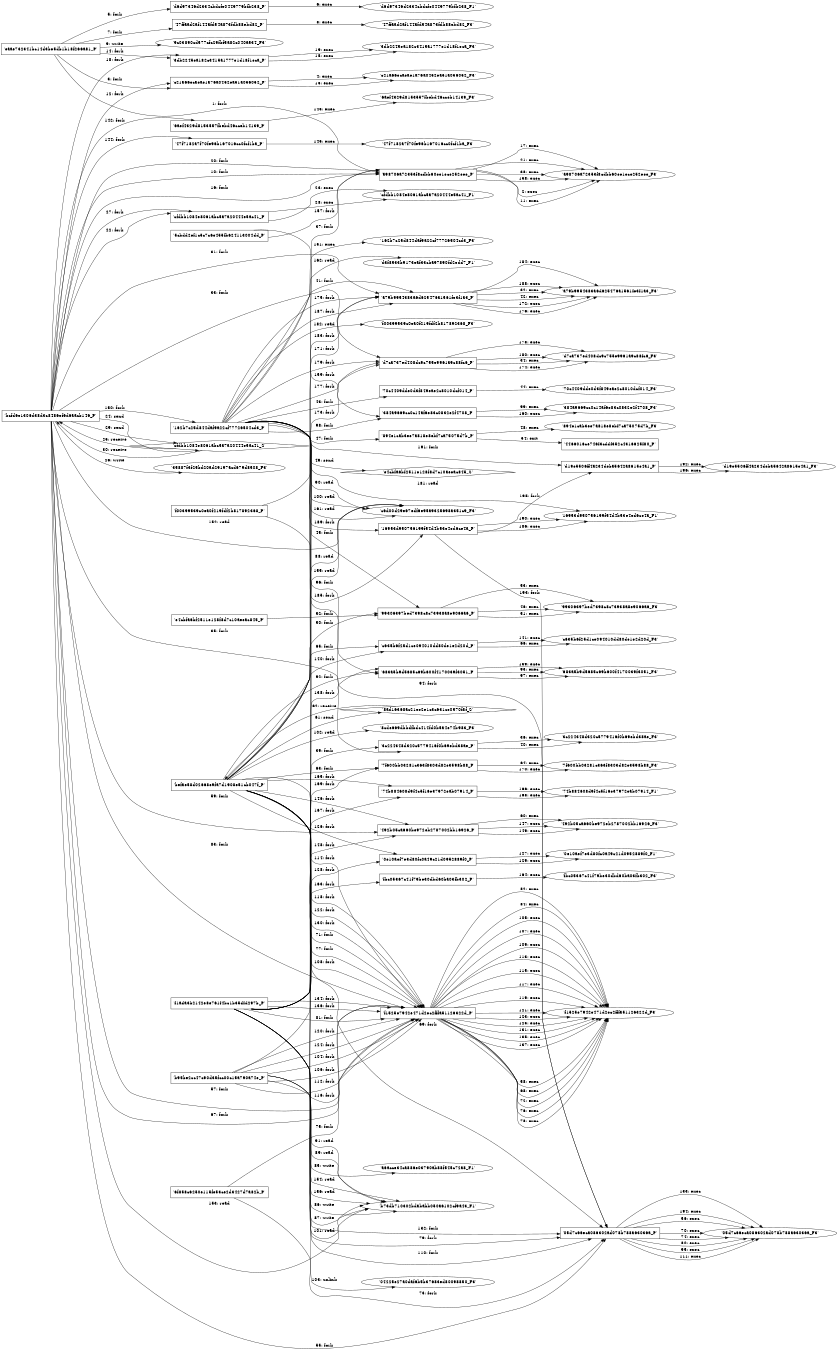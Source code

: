 digraph "D:\Learning\Paper\apt\基于CTI的攻击预警\Dataset\攻击图\ASGfromALLCTI\Microsoft Patch Tuesday – February 2020.dot" {
rankdir="LR"
size="9"
fixedsize="false"
splines="true"
nodesep=0.3
ranksep=0
fontsize=10
overlap="scalexy"
engine= "neato"
	"'eaae732341bc14d3be5db1b18f266a81_P'" [node_type=Process shape=box]
	"'a98706a72353f8cdbb60ee1ece252eee_P'" [node_type=Process shape=box]
	"'eaae732341bc14d3be5db1b18f266a81_P'" -> "'a98706a72353f8cdbb60ee1ece252eee_P'" [label="1: fork"]
	"'a98706a72353f8cdbb60ee1ece252eee_P'" [node_type=Process shape=box]
	"'a98706a72353f8cdbb60ee1ece252eee_F3'" [node_type=File shape=ellipse]
	"'a98706a72353f8cdbb60ee1ece252eee_P'" -> "'a98706a72353f8cdbb60ee1ece252eee_F3'" [label="2: exec"]
	"'eaae732341bc14d3be5db1b18f266a81_P'" [node_type=Process shape=box]
	"'c21a66ecaeae1a76a0452ea51a056052_P'" [node_type=Process shape=box]
	"'eaae732341bc14d3be5db1b18f266a81_P'" -> "'c21a66ecaeae1a76a0452ea51a056052_P'" [label="3: fork"]
	"'c21a66ecaeae1a76a0452ea51a056052_P'" [node_type=Process shape=box]
	"'c21a66ecaeae1a76a0452ea51a056052_F3'" [node_type=File shape=ellipse]
	"'c21a66ecaeae1a76a0452ea51a056052_P'" -> "'c21a66ecaeae1a76a0452ea51a056052_F3'" [label="4: exec"]
	"'eaae732341bc14d3be5db1b18f266a81_P'" [node_type=Process shape=box]
	"'d6d97346d2334cbdcfe0449779bfb238_P'" [node_type=Process shape=box]
	"'eaae732341bc14d3be5db1b18f266a81_P'" -> "'d6d97346d2334cbdcfe0449779bfb238_P'" [label="5: fork"]
	"'d6d97346d2334cbdcfe0449779bfb238_P'" [node_type=Process shape=box]
	"'d6d97346d2334cbdcfe0449779bfb238_F1'" [node_type=File shape=ellipse]
	"'d6d97346d2334cbdcfe0449779bfb238_P'" -> "'d6d97346d2334cbdcfe0449779bfb238_F1'" [label="6: exec"]
	"'eaae732341bc14d3be5db1b18f266a81_P'" [node_type=Process shape=box]
	"'47ffaad2af144afd54a873fdb88ebd82_P'" [node_type=Process shape=box]
	"'eaae732341bc14d3be5db1b18f266a81_P'" -> "'47ffaad2af144afd54a873fdb88ebd82_P'" [label="7: fork"]
	"'47ffaad2af144afd54a873fdb88ebd82_P'" [node_type=Process shape=box]
	"'47ffaad2af144afd54a873fdb88ebd82_F3'" [node_type=File shape=ellipse]
	"'47ffaad2af144afd54a873fdb88ebd82_P'" -> "'47ffaad2af144afd54a873fdb88ebd82_F3'" [label="8: exec"]
	"'9c03890cd577cfc29fbf5a82c040a534_F3'" [node_type=file shape=ellipse]
	"'eaae732341bc14d3be5db1b18f266a81_P'" [node_type=Process shape=box]
	"'eaae732341bc14d3be5db1b18f266a81_P'" -> "'9c03890cd577cfc29fbf5a82c040a534_F3'" [label="9: write"]
	"'bcfd6e1306d38d3c8486ef6d6aacb146_P'" [node_type=Process shape=box]
	"'a98706a72353f8cdbb60ee1ece252eee_P'" [node_type=Process shape=box]
	"'bcfd6e1306d38d3c8486ef6d6aacb146_P'" -> "'a98706a72353f8cdbb60ee1ece252eee_P'" [label="10: fork"]
	"'a98706a72353f8cdbb60ee1ece252eee_P'" [node_type=Process shape=box]
	"'a98706a72353f8cdbb60ee1ece252eee_F3'" [node_type=File shape=ellipse]
	"'a98706a72353f8cdbb60ee1ece252eee_P'" -> "'a98706a72353f8cdbb60ee1ece252eee_F3'" [label="11: exec"]
	"'bcfd6e1306d38d3c8486ef6d6aacb146_P'" [node_type=Process shape=box]
	"'c21a66ecaeae1a76a0452ea51a056052_P'" [node_type=Process shape=box]
	"'bcfd6e1306d38d3c8486ef6d6aacb146_P'" -> "'c21a66ecaeae1a76a0452ea51a056052_P'" [label="12: fork"]
	"'c21a66ecaeae1a76a0452ea51a056052_P'" [node_type=Process shape=box]
	"'c21a66ecaeae1a76a0452ea51a056052_F3'" [node_type=File shape=ellipse]
	"'c21a66ecaeae1a76a0452ea51a056052_P'" -> "'c21a66ecaeae1a76a0452ea51a056052_F3'" [label="13: exec"]
	"'eaae732341bc14d3be5db1b18f266a81_P'" [node_type=Process shape=box]
	"'3db2245ea182c3415a1777e1d18f1eca_P'" [node_type=Process shape=box]
	"'eaae732341bc14d3be5db1b18f266a81_P'" -> "'3db2245ea182c3415a1777e1d18f1eca_P'" [label="14: fork"]
	"'3db2245ea182c3415a1777e1d18f1eca_P'" [node_type=Process shape=box]
	"'3db2245ea182c3415a1777e1d18f1eca_F3'" [node_type=File shape=ellipse]
	"'3db2245ea182c3415a1777e1d18f1eca_P'" -> "'3db2245ea182c3415a1777e1d18f1eca_F3'" [label="15: exec"]
	"'bcfd6e1306d38d3c8486ef6d6aacb146_P'" [node_type=Process shape=box]
	"'a98706a72353f8cdbb60ee1ece252eee_P'" [node_type=Process shape=box]
	"'bcfd6e1306d38d3c8486ef6d6aacb146_P'" -> "'a98706a72353f8cdbb60ee1ece252eee_P'" [label="16: fork"]
	"'a98706a72353f8cdbb60ee1ece252eee_P'" [node_type=Process shape=box]
	"'a98706a72353f8cdbb60ee1ece252eee_F3'" [node_type=File shape=ellipse]
	"'a98706a72353f8cdbb60ee1ece252eee_P'" -> "'a98706a72353f8cdbb60ee1ece252eee_F3'" [label="17: exec"]
	"'bcfd6e1306d38d3c8486ef6d6aacb146_P'" [node_type=Process shape=box]
	"'3db2245ea182c3415a1777e1d18f1eca_P'" [node_type=Process shape=box]
	"'bcfd6e1306d38d3c8486ef6d6aacb146_P'" -> "'3db2245ea182c3415a1777e1d18f1eca_P'" [label="18: fork"]
	"'3db2245ea182c3415a1777e1d18f1eca_P'" [node_type=Process shape=box]
	"'3db2245ea182c3415a1777e1d18f1eca_F3'" [node_type=File shape=ellipse]
	"'3db2245ea182c3415a1777e1d18f1eca_P'" -> "'3db2245ea182c3415a1777e1d18f1eca_F3'" [label="19: exec"]
	"'bcfd6e1306d38d3c8486ef6d6aacb146_P'" [node_type=Process shape=box]
	"'a98706a72353f8cdbb60ee1ece252eee_P'" [node_type=Process shape=box]
	"'bcfd6e1306d38d3c8486ef6d6aacb146_P'" -> "'a98706a72353f8cdbb60ee1ece252eee_P'" [label="20: fork"]
	"'a98706a72353f8cdbb60ee1ece252eee_P'" [node_type=Process shape=box]
	"'a98706a72353f8cdbb60ee1ece252eee_F3'" [node_type=File shape=ellipse]
	"'a98706a72353f8cdbb60ee1ece252eee_P'" -> "'a98706a72353f8cdbb60ee1ece252eee_F3'" [label="21: exec"]
	"'bcfd6e1306d38d3c8486ef6d6aacb146_P'" [node_type=Process shape=box]
	"'cfdbb1084e8061abc5a7a20444e5ac41_P'" [node_type=Process shape=box]
	"'bcfd6e1306d38d3c8486ef6d6aacb146_P'" -> "'cfdbb1084e8061abc5a7a20444e5ac41_P'" [label="22: fork"]
	"'cfdbb1084e8061abc5a7a20444e5ac41_P'" [node_type=Process shape=box]
	"'cfdbb1084e8061abc5a7a20444e5ac41_F1'" [node_type=File shape=ellipse]
	"'cfdbb1084e8061abc5a7a20444e5ac41_P'" -> "'cfdbb1084e8061abc5a7a20444e5ac41_F1'" [label="23: exec"]
	"'cfdbb1084e8061abc5a7a20444e5ac41_S'" [node_type=Socket shape=diamond]
	"'bcfd6e1306d38d3c8486ef6d6aacb146_P'" [node_type=Process shape=box]
	"'bcfd6e1306d38d3c8486ef6d6aacb146_P'" -> "'cfdbb1084e8061abc5a7a20444e5ac41_S'" [label="24: send"]
	"'cfdbb1084e8061abc5a7a20444e5ac41_S'" -> "'bcfd6e1306d38d3c8486ef6d6aacb146_P'" [label="25: receive"]
	"'35887f3f25bd20ad29197acd679d8508_F3'" [node_type=file shape=ellipse]
	"'bcfd6e1306d38d3c8486ef6d6aacb146_P'" [node_type=Process shape=box]
	"'bcfd6e1306d38d3c8486ef6d6aacb146_P'" -> "'35887f3f25bd20ad29197acd679d8508_F3'" [label="26: write"]
	"'bcfd6e1306d38d3c8486ef6d6aacb146_P'" [node_type=Process shape=box]
	"'cfdbb1084e8061abc5a7a20444e5ac41_P'" [node_type=Process shape=box]
	"'bcfd6e1306d38d3c8486ef6d6aacb146_P'" -> "'cfdbb1084e8061abc5a7a20444e5ac41_P'" [label="27: fork"]
	"'cfdbb1084e8061abc5a7a20444e5ac41_P'" [node_type=Process shape=box]
	"'cfdbb1084e8061abc5a7a20444e5ac41_F1'" [node_type=File shape=ellipse]
	"'cfdbb1084e8061abc5a7a20444e5ac41_P'" -> "'cfdbb1084e8061abc5a7a20444e5ac41_F1'" [label="28: exec"]
	"'cfdbb1084e8061abc5a7a20444e5ac41_S'" [node_type=Socket shape=diamond]
	"'bcfd6e1306d38d3c8486ef6d6aacb146_P'" [node_type=Process shape=box]
	"'bcfd6e1306d38d3c8486ef6d6aacb146_P'" -> "'cfdbb1084e8061abc5a7a20444e5ac41_S'" [label="29: send"]
	"'cfdbb1084e8061abc5a7a20444e5ac41_S'" -> "'bcfd6e1306d38d3c8486ef6d6aacb146_P'" [label="30: receive"]
	"'bcfd6e1306d38d3c8486ef6d6aacb146_P'" [node_type=Process shape=box]
	"'a79b9954383a6d625476a1561fe3f1a3_P'" [node_type=Process shape=box]
	"'bcfd6e1306d38d3c8486ef6d6aacb146_P'" -> "'a79b9954383a6d625476a1561fe3f1a3_P'" [label="31: fork"]
	"'a79b9954383a6d625476a1561fe3f1a3_P'" [node_type=Process shape=box]
	"'a79b9954383a6d625476a1561fe3f1a3_F3'" [node_type=File shape=ellipse]
	"'a79b9954383a6d625476a1561fe3f1a3_P'" -> "'a79b9954383a6d625476a1561fe3f1a3_F3'" [label="32: exec"]
	"'bcfd6e1306d38d3c8486ef6d6aacb146_P'" [node_type=Process shape=box]
	"'d7ca737ed408dc9c755e9961a9c88fc6_P'" [node_type=Process shape=box]
	"'bcfd6e1306d38d3c8486ef6d6aacb146_P'" -> "'d7ca737ed408dc9c755e9961a9c88fc6_P'" [label="33: fork"]
	"'d7ca737ed408dc9c755e9961a9c88fc6_P'" [node_type=Process shape=box]
	"'d7ca737ed408dc9c755e9961a9c88fc6_F3'" [node_type=File shape=ellipse]
	"'d7ca737ed408dc9c755e9961a9c88fc6_P'" -> "'d7ca737ed408dc9c755e9961a9c88fc6_F3'" [label="34: exec"]
	"'bcfd6e1306d38d3c8486ef6d6aacb146_P'" [node_type=Process shape=box]
	"'3c224348d320c5779416f0b69ebd38ae_P'" [node_type=Process shape=box]
	"'bcfd6e1306d38d3c8486ef6d6aacb146_P'" -> "'3c224348d320c5779416f0b69ebd38ae_P'" [label="35: fork"]
	"'3c224348d320c5779416f0b69ebd38ae_P'" [node_type=Process shape=box]
	"'3c224348d320c5779416f0b69ebd38ae_F3'" [node_type=File shape=ellipse]
	"'3c224348d320c5779416f0b69ebd38ae_P'" -> "'3c224348d320c5779416f0b69ebd38ae_F3'" [label="36: exec"]
	"'f1ada3b2142e8e761f4bc1b35dfd297b_P'" [node_type=Process shape=box]
	"'a98706a72353f8cdbb60ee1ece252eee_P'" [node_type=Process shape=box]
	"'f1ada3b2142e8e761f4bc1b35dfd297b_P'" -> "'a98706a72353f8cdbb60ee1ece252eee_P'" [label="37: fork"]
	"'a98706a72353f8cdbb60ee1ece252eee_P'" [node_type=Process shape=box]
	"'a98706a72353f8cdbb60ee1ece252eee_F3'" [node_type=File shape=ellipse]
	"'a98706a72353f8cdbb60ee1ece252eee_P'" -> "'a98706a72353f8cdbb60ee1ece252eee_F3'" [label="38: exec"]
	"'f1ada3b2142e8e761f4bc1b35dfd297b_P'" [node_type=Process shape=box]
	"'3c224348d320c5779416f0b69ebd38ae_P'" [node_type=Process shape=box]
	"'f1ada3b2142e8e761f4bc1b35dfd297b_P'" -> "'3c224348d320c5779416f0b69ebd38ae_P'" [label="39: fork"]
	"'3c224348d320c5779416f0b69ebd38ae_P'" [node_type=Process shape=box]
	"'3c224348d320c5779416f0b69ebd38ae_F3'" [node_type=File shape=ellipse]
	"'3c224348d320c5779416f0b69ebd38ae_P'" -> "'3c224348d320c5779416f0b69ebd38ae_F3'" [label="40: exec"]
	"'162b7c25d844daf9a22cf77726504cd3_P'" [node_type=Process shape=box]
	"'a79b9954383a6d625476a1561fe3f1a3_P'" [node_type=Process shape=box]
	"'162b7c25d844daf9a22cf77726504cd3_P'" -> "'a79b9954383a6d625476a1561fe3f1a3_P'" [label="41: fork"]
	"'a79b9954383a6d625476a1561fe3f1a3_P'" [node_type=Process shape=box]
	"'a79b9954383a6d625476a1561fe3f1a3_F3'" [node_type=File shape=ellipse]
	"'a79b9954383a6d625476a1561fe3f1a3_P'" -> "'a79b9954383a6d625476a1561fe3f1a3_F3'" [label="42: exec"]
	"'162b7c25d844daf9a22cf77726504cd3_P'" [node_type=Process shape=box]
	"'70c4409dde0d3f849eae2c8010dcf014_P'" [node_type=Process shape=box]
	"'162b7c25d844daf9a22cf77726504cd3_P'" -> "'70c4409dde0d3f849eae2c8010dcf014_P'" [label="43: fork"]
	"'70c4409dde0d3f849eae2c8010dcf014_P'" [node_type=Process shape=box]
	"'70c4409dde0d3f849eae2c8010dcf014_F3'" [node_type=File shape=ellipse]
	"'70c4409dde0d3f849eae2c8010dcf014_P'" -> "'70c4409dde0d3f849eae2c8010dcf014_F3'" [label="44: exec"]
	"'162b7c25d844daf9a22cf77726504cd3_P'" [node_type=Process shape=box]
	"'99306397bed7398c8c73938a8e9066a6_P'" [node_type=Process shape=box]
	"'162b7c25d844daf9a22cf77726504cd3_P'" -> "'99306397bed7398c8c73938a8e9066a6_P'" [label="45: fork"]
	"'99306397bed7398c8c73938a8e9066a6_P'" [node_type=Process shape=box]
	"'99306397bed7398c8c73938a8e9066a6_F3'" [node_type=File shape=ellipse]
	"'99306397bed7398c8c73938a8e9066a6_P'" -> "'99306397bed7398c8c73938a8e9066a6_F3'" [label="46: exec"]
	"'162b7c25d844daf9a22cf77726504cd3_P'" [node_type=Process shape=box]
	"'894e1cab3ee7a818e8ebf7ca75075d7b_P'" [node_type=Process shape=box]
	"'162b7c25d844daf9a22cf77726504cd3_P'" -> "'894e1cab3ee7a818e8ebf7ca75075d7b_P'" [label="47: fork"]
	"'894e1cab3ee7a818e8ebf7ca75075d7b_P'" [node_type=Process shape=box]
	"'894e1cab3ee7a818e8ebf7ca75075d7b_F3'" [node_type=File shape=ellipse]
	"'894e1cab3ee7a818e8ebf7ca75075d7b_P'" -> "'894e1cab3ee7a818e8ebf7ca75075d7b_F3'" [label="48: exec"]
	"'e4cbfa6bf2511e128f8d7c10aeeac845_S'" [node_type=Socket shape=diamond]
	"'162b7c25d844daf9a22cf77726504cd3_P'" [node_type=Process shape=box]
	"'162b7c25d844daf9a22cf77726504cd3_P'" -> "'e4cbfa6bf2511e128f8d7c10aeeac845_S'" [label="49: send"]
	"'befae58d02668e9fa7d1908e51cb047f_P'" [node_type=Process shape=box]
	"'99306397bed7398c8c73938a8e9066a6_P'" [node_type=Process shape=box]
	"'befae58d02668e9fa7d1908e51cb047f_P'" -> "'99306397bed7398c8c73938a8e9066a6_P'" [label="50: fork"]
	"'99306397bed7398c8c73938a8e9066a6_P'" [node_type=Process shape=box]
	"'99306397bed7398c8c73938a8e9066a6_F3'" [node_type=File shape=ellipse]
	"'99306397bed7398c8c73938a8e9066a6_P'" -> "'99306397bed7398c8c73938a8e9066a6_F3'" [label="51: exec"]
	"'e4cbfa6bf2511e128f8d7c10aeeac845_P'" [node_type=Process shape=box]
	"'99306397bed7398c8c73938a8e9066a6_P'" [node_type=Process shape=box]
	"'e4cbfa6bf2511e128f8d7c10aeeac845_P'" -> "'99306397bed7398c8c73938a8e9066a6_P'" [label="52: fork"]
	"'99306397bed7398c8c73938a8e9066a6_P'" [node_type=Process shape=box]
	"'99306397bed7398c8c73938a8e9066a6_F3'" [node_type=File shape=ellipse]
	"'99306397bed7398c8c73938a8e9066a6_P'" -> "'99306397bed7398c8c73938a8e9066a6_F3'" [label="53: exec"]
	"'894e1cab3ee7a818e8ebf7ca75075d7b_P'" [node_type=Process shape=box]
	"'4466016ce746f3cddf352c4316625f80_P'" [node_type=Process shape=box]
	"'894e1cab3ee7a818e8ebf7ca75075d7b_P'" -> "'4466016ce746f3cddf352c4316625f80_P'" [label="54: exit"]
	"'bcfd6e1306d38d3c8486ef6d6aacb146_P'" [node_type=Process shape=box]
	"'05d7c66eca086302ad078b788a63036a_P'" [node_type=Process shape=box]
	"'bcfd6e1306d38d3c8486ef6d6aacb146_P'" -> "'05d7c66eca086302ad078b788a63036a_P'" [label="55: fork"]
	"'05d7c66eca086302ad078b788a63036a_P'" [node_type=Process shape=box]
	"'05d7c66eca086302ad078b788a63036a_F3'" [node_type=File shape=ellipse]
	"'05d7c66eca086302ad078b788a63036a_P'" -> "'05d7c66eca086302ad078b788a63036a_F3'" [label="56: exec"]
	"'bcfd6e1306d38d3c8486ef6d6aacb146_P'" [node_type=Process shape=box]
	"'f1525e7942e471d2ec2fffa51126322d_P'" [node_type=Process shape=box]
	"'bcfd6e1306d38d3c8486ef6d6aacb146_P'" -> "'f1525e7942e471d2ec2fffa51126322d_P'" [label="57: fork"]
	"'f1525e7942e471d2ec2fffa51126322d_P'" [node_type=Process shape=box]
	"'f1525e7942e471d2ec2fffa51126322d_F3'" [node_type=File shape=ellipse]
	"'f1525e7942e471d2ec2fffa51126322d_P'" -> "'f1525e7942e471d2ec2fffa51126322d_F3'" [label="58: exec"]
	"'bcfd6e1306d38d3c8486ef6d6aacb146_P'" [node_type=Process shape=box]
	"'492b05ca660be972eb2787002bb16926_P'" [node_type=Process shape=box]
	"'bcfd6e1306d38d3c8486ef6d6aacb146_P'" -> "'492b05ca660be972eb2787002bb16926_P'" [label="59: fork"]
	"'492b05ca660be972eb2787002bb16926_P'" [node_type=Process shape=box]
	"'492b05ca660be972eb2787002bb16926_F3'" [node_type=File shape=ellipse]
	"'492b05ca660be972eb2787002bb16926_P'" -> "'492b05ca660be972eb2787002bb16926_F3'" [label="60: exec"]
	"'8ad16368ac21ee2e1c3c631ce0570f8f_S'" [node_type=Socket shape=diamond]
	"'befae58d02668e9fa7d1908e51cb047f_P'" [node_type=Process shape=box]
	"'befae58d02668e9fa7d1908e51cb047f_P'" -> "'8ad16368ac21ee2e1c3c631ce0570f8f_S'" [label="61: send"]
	"'8ad16368ac21ee2e1c3c631ce0570f8f_S'" -> "'befae58d02668e9fa7d1908e51cb047f_P'" [label="62: receive"]
	"'befae58d02668e9fa7d1908e51cb047f_P'" [node_type=Process shape=box]
	"'7f600bb03281c363f8303d82e3598b88_P'" [node_type=Process shape=box]
	"'befae58d02668e9fa7d1908e51cb047f_P'" -> "'7f600bb03281c363f8303d82e3598b88_P'" [label="63: fork"]
	"'7f600bb03281c363f8303d82e3598b88_P'" [node_type=Process shape=box]
	"'7f600bb03281c363f8303d82e3598b88_F3'" [node_type=File shape=ellipse]
	"'7f600bb03281c363f8303d82e3598b88_P'" -> "'7f600bb03281c363f8303d82e3598b88_F3'" [label="64: exec"]
	"'befae58d02668e9fa7d1908e51cb047f_P'" [node_type=Process shape=box]
	"'c635b6f25d1ce094010dd80de1e2d20d_P'" [node_type=Process shape=box]
	"'befae58d02668e9fa7d1908e51cb047f_P'" -> "'c635b6f25d1ce094010dd80de1e2d20d_P'" [label="65: fork"]
	"'c635b6f25d1ce094010dd80de1e2d20d_P'" [node_type=Process shape=box]
	"'c635b6f25d1ce094010dd80de1e2d20d_F3'" [node_type=File shape=ellipse]
	"'c635b6f25d1ce094010dd80de1e2d20d_P'" -> "'c635b6f25d1ce094010dd80de1e2d20d_F3'" [label="66: exec"]
	"'bcfd6e1306d38d3c8486ef6d6aacb146_P'" [node_type=Process shape=box]
	"'f1525e7942e471d2ec2fffa51126322d_P'" [node_type=Process shape=box]
	"'bcfd6e1306d38d3c8486ef6d6aacb146_P'" -> "'f1525e7942e471d2ec2fffa51126322d_P'" [label="67: fork"]
	"'f1525e7942e471d2ec2fffa51126322d_P'" [node_type=Process shape=box]
	"'f1525e7942e471d2ec2fffa51126322d_F3'" [node_type=File shape=ellipse]
	"'f1525e7942e471d2ec2fffa51126322d_P'" -> "'f1525e7942e471d2ec2fffa51126322d_F3'" [label="68: exec"]
	"'befae58d02668e9fa7d1908e51cb047f_P'" [node_type=Process shape=box]
	"'05d7c66eca086302ad078b788a63036a_P'" [node_type=Process shape=box]
	"'befae58d02668e9fa7d1908e51cb047f_P'" -> "'05d7c66eca086302ad078b788a63036a_P'" [label="69: fork"]
	"'05d7c66eca086302ad078b788a63036a_P'" [node_type=Process shape=box]
	"'05d7c66eca086302ad078b788a63036a_F3'" [node_type=File shape=ellipse]
	"'05d7c66eca086302ad078b788a63036a_P'" -> "'05d7c66eca086302ad078b788a63036a_F3'" [label="70: exec"]
	"'befae58d02668e9fa7d1908e51cb047f_P'" [node_type=Process shape=box]
	"'f1525e7942e471d2ec2fffa51126322d_P'" [node_type=Process shape=box]
	"'befae58d02668e9fa7d1908e51cb047f_P'" -> "'f1525e7942e471d2ec2fffa51126322d_P'" [label="71: fork"]
	"'f1525e7942e471d2ec2fffa51126322d_P'" [node_type=Process shape=box]
	"'f1525e7942e471d2ec2fffa51126322d_F3'" [node_type=File shape=ellipse]
	"'f1525e7942e471d2ec2fffa51126322d_P'" -> "'f1525e7942e471d2ec2fffa51126322d_F3'" [label="72: exec"]
	"'6f858c6250e115fe53ce2d3427d7a82b_P'" [node_type=Process shape=box]
	"'05d7c66eca086302ad078b788a63036a_P'" [node_type=Process shape=box]
	"'6f858c6250e115fe53ce2d3427d7a82b_P'" -> "'05d7c66eca086302ad078b788a63036a_P'" [label="73: fork"]
	"'05d7c66eca086302ad078b788a63036a_P'" [node_type=Process shape=box]
	"'05d7c66eca086302ad078b788a63036a_F3'" [node_type=File shape=ellipse]
	"'05d7c66eca086302ad078b788a63036a_P'" -> "'05d7c66eca086302ad078b788a63036a_F3'" [label="74: exec"]
	"'6f858c6250e115fe53ce2d3427d7a82b_P'" [node_type=Process shape=box]
	"'f1525e7942e471d2ec2fffa51126322d_P'" [node_type=Process shape=box]
	"'6f858c6250e115fe53ce2d3427d7a82b_P'" -> "'f1525e7942e471d2ec2fffa51126322d_P'" [label="75: fork"]
	"'f1525e7942e471d2ec2fffa51126322d_P'" [node_type=Process shape=box]
	"'f1525e7942e471d2ec2fffa51126322d_F3'" [node_type=File shape=ellipse]
	"'f1525e7942e471d2ec2fffa51126322d_P'" -> "'f1525e7942e471d2ec2fffa51126322d_F3'" [label="76: exec"]
	"'befae58d02668e9fa7d1908e51cb047f_P'" [node_type=Process shape=box]
	"'f1525e7942e471d2ec2fffa51126322d_P'" [node_type=Process shape=box]
	"'befae58d02668e9fa7d1908e51cb047f_P'" -> "'f1525e7942e471d2ec2fffa51126322d_P'" [label="77: fork"]
	"'f1525e7942e471d2ec2fffa51126322d_P'" [node_type=Process shape=box]
	"'f1525e7942e471d2ec2fffa51126322d_F3'" [node_type=File shape=ellipse]
	"'f1525e7942e471d2ec2fffa51126322d_P'" -> "'f1525e7942e471d2ec2fffa51126322d_F3'" [label="78: exec"]
	"'f1ada3b2142e8e761f4bc1b35dfd297b_P'" [node_type=Process shape=box]
	"'05d7c66eca086302ad078b788a63036a_P'" [node_type=Process shape=box]
	"'f1ada3b2142e8e761f4bc1b35dfd297b_P'" -> "'05d7c66eca086302ad078b788a63036a_P'" [label="79: fork"]
	"'05d7c66eca086302ad078b788a63036a_P'" [node_type=Process shape=box]
	"'05d7c66eca086302ad078b788a63036a_F3'" [node_type=File shape=ellipse]
	"'05d7c66eca086302ad078b788a63036a_P'" -> "'05d7c66eca086302ad078b788a63036a_F3'" [label="80: exec"]
	"'f1ada3b2142e8e761f4bc1b35dfd297b_P'" [node_type=Process shape=box]
	"'f1525e7942e471d2ec2fffa51126322d_P'" [node_type=Process shape=box]
	"'f1ada3b2142e8e761f4bc1b35dfd297b_P'" -> "'f1525e7942e471d2ec2fffa51126322d_P'" [label="81: fork"]
	"'f1525e7942e471d2ec2fffa51126322d_P'" [node_type=Process shape=box]
	"'f1525e7942e471d2ec2fffa51126322d_F3'" [node_type=File shape=ellipse]
	"'f1525e7942e471d2ec2fffa51126322d_P'" -> "'f1525e7942e471d2ec2fffa51126322d_F3'" [label="82: exec"]
	"'bcfd6e1306d38d3c8486ef6d6aacb146_P'" [node_type=Process shape=box]
	"'f1525e7942e471d2ec2fffa51126322d_P'" [node_type=Process shape=box]
	"'bcfd6e1306d38d3c8486ef6d6aacb146_P'" -> "'f1525e7942e471d2ec2fffa51126322d_P'" [label="83: fork"]
	"'f1525e7942e471d2ec2fffa51126322d_P'" [node_type=Process shape=box]
	"'f1525e7942e471d2ec2fffa51126322d_F3'" [node_type=File shape=ellipse]
	"'f1525e7942e471d2ec2fffa51126322d_P'" -> "'f1525e7942e471d2ec2fffa51126322d_F3'" [label="84: exec"]
	"'a6acce34ca886e03790ab88f545c72a8_F1'" [node_type=file shape=ellipse]
	"'f1ada3b2142e8e761f4bc1b35dfd297b_P'" [node_type=Process shape=box]
	"'f1ada3b2142e8e761f4bc1b35dfd297b_P'" -> "'a6acce34ca886e03790ab88f545c72a8_F1'" [label="85: write"]
	"'b73db710302bdababb050a6102cf9a43_F1'" [node_type=file shape=ellipse]
	"'f1ada3b2142e8e761f4bc1b35dfd297b_P'" [node_type=Process shape=box]
	"'f1ada3b2142e8e761f4bc1b35dfd297b_P'" -> "'b73db710302bdababb050a6102cf9a43_F1'" [label="86: write"]
	"'b73db710302bdababb050a6102cf9a43_F1'" [node_type=file shape=ellipse]
	"'f1ada3b2142e8e761f4bc1b35dfd297b_P'" [node_type=Process shape=box]
	"'f1ada3b2142e8e761f4bc1b35dfd297b_P'" -> "'b73db710302bdababb050a6102cf9a43_F1'" [label="87: write"]
	"'c6d00d29e67edf6e95a9325698a351c9_F3'" [node_type=file shape=ellipse]
	"'befae58d02668e9fa7d1908e51cb047f_P'" [node_type=Process shape=box]
	"'befae58d02668e9fa7d1908e51cb047f_P'" -> "'c6d00d29e67edf6e95a9325698a351c9_F3'" [label="88: read"]
	"'b73db710302bdababb050a6102cf9a43_F1'" [node_type=file shape=ellipse]
	"'befae58d02668e9fa7d1908e51cb047f_P'" [node_type=Process shape=box]
	"'befae58d02668e9fa7d1908e51cb047f_P'" -> "'b73db710302bdababb050a6102cf9a43_F1'" [label="89: read"]
	"'c6d00d29e67edf6e95a9325698a351c9_F3'" [node_type=file shape=ellipse]
	"'162b7c25d844daf9a22cf77726504cd3_P'" [node_type=Process shape=box]
	"'162b7c25d844daf9a22cf77726504cd3_P'" -> "'c6d00d29e67edf6e95a9325698a351c9_F3'" [label="90: read"]
	"'b73db710302bdababb050a6102cf9a43_F1'" [node_type=file shape=ellipse]
	"'162b7c25d844daf9a22cf77726504cd3_P'" [node_type=Process shape=box]
	"'162b7c25d844daf9a22cf77726504cd3_P'" -> "'b73db710302bdababb050a6102cf9a43_F1'" [label="91: read"]
	"'befae58d02668e9fa7d1908e51cb047f_P'" [node_type=Process shape=box]
	"'683a5b9d5685c69b600f4170039f3051_P'" [node_type=Process shape=box]
	"'befae58d02668e9fa7d1908e51cb047f_P'" -> "'683a5b9d5685c69b600f4170039f3051_P'" [label="92: fork"]
	"'683a5b9d5685c69b600f4170039f3051_P'" [node_type=Process shape=box]
	"'683a5b9d5685c69b600f4170039f3051_F3'" [node_type=File shape=ellipse]
	"'683a5b9d5685c69b600f4170039f3051_P'" -> "'683a5b9d5685c69b600f4170039f3051_F3'" [label="93: exec"]
	"'162b7c25d844daf9a22cf77726504cd3_P'" [node_type=Process shape=box]
	"'05d7c66eca086302ad078b788a63036a_P'" [node_type=Process shape=box]
	"'162b7c25d844daf9a22cf77726504cd3_P'" -> "'05d7c66eca086302ad078b788a63036a_P'" [label="94: fork"]
	"'05d7c66eca086302ad078b788a63036a_P'" [node_type=Process shape=box]
	"'05d7c66eca086302ad078b788a63036a_F3'" [node_type=File shape=ellipse]
	"'05d7c66eca086302ad078b788a63036a_P'" -> "'05d7c66eca086302ad078b788a63036a_F3'" [label="95: exec"]
	"'162b7c25d844daf9a22cf77726504cd3_P'" [node_type=Process shape=box]
	"'683a5b9d5685c69b600f4170039f3051_P'" [node_type=Process shape=box]
	"'162b7c25d844daf9a22cf77726504cd3_P'" -> "'683a5b9d5685c69b600f4170039f3051_P'" [label="96: fork"]
	"'683a5b9d5685c69b600f4170039f3051_P'" [node_type=Process shape=box]
	"'683a5b9d5685c69b600f4170039f3051_F3'" [node_type=File shape=ellipse]
	"'683a5b9d5685c69b600f4170039f3051_P'" -> "'683a5b9d5685c69b600f4170039f3051_F3'" [label="97: exec"]
	"'162b7c25d844daf9a22cf77726504cd3_P'" [node_type=Process shape=box]
	"'384a9669cc0c14af6e83c0832e2f4708_P'" [node_type=Process shape=box]
	"'162b7c25d844daf9a22cf77726504cd3_P'" -> "'384a9669cc0c14af6e83c0832e2f4708_P'" [label="98: fork"]
	"'384a9669cc0c14af6e83c0832e2f4708_P'" [node_type=Process shape=box]
	"'384a9669cc0c14af6e83c0832e2f4708_F3'" [node_type=File shape=ellipse]
	"'384a9669cc0c14af6e83c0832e2f4708_P'" -> "'384a9669cc0c14af6e83c0832e2f4708_F3'" [label="99: exec"]
	"'c6d00d29e67edf6e95a9325698a351c9_F3'" [node_type=file shape=ellipse]
	"'162b7c25d844daf9a22cf77726504cd3_P'" [node_type=Process shape=box]
	"'162b7c25d844daf9a22cf77726504cd3_P'" -> "'c6d00d29e67edf6e95a9325698a351c9_F3'" [label="100: read"]
	"'b73db710302bdababb050a6102cf9a43_F1'" [node_type=file shape=ellipse]
	"'b95be2cc47c90d35fcc00c15a790a74e_P'" [node_type=Process shape=box]
	"'b95be2cc47c90d35fcc00c15a790a74e_P'" -> "'b73db710302bdababb050a6102cf9a43_F1'" [label="101: read"]
	"'8cde669dbbdfbdc414fd0b5a4e74b983_F3'" [node_type=file shape=ellipse]
	"'befae58d02668e9fa7d1908e51cb047f_P'" [node_type=Process shape=box]
	"'befae58d02668e9fa7d1908e51cb047f_P'" -> "'8cde669dbbdfbdc414fd0b5a4e74b983_F3'" [label="102: read"]
	"'04225e27a0daf6b5b37683ed80098850_F3'" [node_type=file shape=ellipse]
	"'b95be2cc47c90d35fcc00c15a790a74e_P'" [node_type=Process shape=box]
	"'b95be2cc47c90d35fcc00c15a790a74e_P'" -> "'04225e27a0daf6b5b37683ed80098850_F3'" [label="103: unlink"]
	"'b95be2cc47c90d35fcc00c15a790a74e_P'" [node_type=Process shape=box]
	"'f1525e7942e471d2ec2fffa51126322d_P'" [node_type=Process shape=box]
	"'b95be2cc47c90d35fcc00c15a790a74e_P'" -> "'f1525e7942e471d2ec2fffa51126322d_P'" [label="104: fork"]
	"'f1525e7942e471d2ec2fffa51126322d_P'" [node_type=Process shape=box]
	"'f1525e7942e471d2ec2fffa51126322d_F3'" [node_type=File shape=ellipse]
	"'f1525e7942e471d2ec2fffa51126322d_P'" -> "'f1525e7942e471d2ec2fffa51126322d_F3'" [label="105: exec"]
	"'b95be2cc47c90d35fcc00c15a790a74e_P'" [node_type=Process shape=box]
	"'f1525e7942e471d2ec2fffa51126322d_P'" [node_type=Process shape=box]
	"'b95be2cc47c90d35fcc00c15a790a74e_P'" -> "'f1525e7942e471d2ec2fffa51126322d_P'" [label="106: fork"]
	"'f1525e7942e471d2ec2fffa51126322d_P'" [node_type=Process shape=box]
	"'f1525e7942e471d2ec2fffa51126322d_F3'" [node_type=File shape=ellipse]
	"'f1525e7942e471d2ec2fffa51126322d_P'" -> "'f1525e7942e471d2ec2fffa51126322d_F3'" [label="107: exec"]
	"'befae58d02668e9fa7d1908e51cb047f_P'" [node_type=Process shape=box]
	"'f1525e7942e471d2ec2fffa51126322d_P'" [node_type=Process shape=box]
	"'befae58d02668e9fa7d1908e51cb047f_P'" -> "'f1525e7942e471d2ec2fffa51126322d_P'" [label="108: fork"]
	"'f1525e7942e471d2ec2fffa51126322d_P'" [node_type=Process shape=box]
	"'f1525e7942e471d2ec2fffa51126322d_F3'" [node_type=File shape=ellipse]
	"'f1525e7942e471d2ec2fffa51126322d_P'" -> "'f1525e7942e471d2ec2fffa51126322d_F3'" [label="109: exec"]
	"'b95be2cc47c90d35fcc00c15a790a74e_P'" [node_type=Process shape=box]
	"'05d7c66eca086302ad078b788a63036a_P'" [node_type=Process shape=box]
	"'b95be2cc47c90d35fcc00c15a790a74e_P'" -> "'05d7c66eca086302ad078b788a63036a_P'" [label="110: fork"]
	"'05d7c66eca086302ad078b788a63036a_P'" [node_type=Process shape=box]
	"'05d7c66eca086302ad078b788a63036a_F3'" [node_type=File shape=ellipse]
	"'05d7c66eca086302ad078b788a63036a_P'" -> "'05d7c66eca086302ad078b788a63036a_F3'" [label="111: exec"]
	"'b95be2cc47c90d35fcc00c15a790a74e_P'" [node_type=Process shape=box]
	"'f1525e7942e471d2ec2fffa51126322d_P'" [node_type=Process shape=box]
	"'b95be2cc47c90d35fcc00c15a790a74e_P'" -> "'f1525e7942e471d2ec2fffa51126322d_P'" [label="112: fork"]
	"'f1525e7942e471d2ec2fffa51126322d_P'" [node_type=Process shape=box]
	"'f1525e7942e471d2ec2fffa51126322d_F3'" [node_type=File shape=ellipse]
	"'f1525e7942e471d2ec2fffa51126322d_P'" -> "'f1525e7942e471d2ec2fffa51126322d_F3'" [label="113: exec"]
	"'befae58d02668e9fa7d1908e51cb047f_P'" [node_type=Process shape=box]
	"'f1525e7942e471d2ec2fffa51126322d_P'" [node_type=Process shape=box]
	"'befae58d02668e9fa7d1908e51cb047f_P'" -> "'f1525e7942e471d2ec2fffa51126322d_P'" [label="114: fork"]
	"'f1525e7942e471d2ec2fffa51126322d_P'" [node_type=Process shape=box]
	"'f1525e7942e471d2ec2fffa51126322d_F3'" [node_type=File shape=ellipse]
	"'f1525e7942e471d2ec2fffa51126322d_P'" -> "'f1525e7942e471d2ec2fffa51126322d_F3'" [label="115: exec"]
	"'b95be2cc47c90d35fcc00c15a790a74e_P'" [node_type=Process shape=box]
	"'f1525e7942e471d2ec2fffa51126322d_P'" [node_type=Process shape=box]
	"'b95be2cc47c90d35fcc00c15a790a74e_P'" -> "'f1525e7942e471d2ec2fffa51126322d_P'" [label="116: fork"]
	"'f1525e7942e471d2ec2fffa51126322d_P'" [node_type=Process shape=box]
	"'f1525e7942e471d2ec2fffa51126322d_F3'" [node_type=File shape=ellipse]
	"'f1525e7942e471d2ec2fffa51126322d_P'" -> "'f1525e7942e471d2ec2fffa51126322d_F3'" [label="117: exec"]
	"'befae58d02668e9fa7d1908e51cb047f_P'" [node_type=Process shape=box]
	"'f1525e7942e471d2ec2fffa51126322d_P'" [node_type=Process shape=box]
	"'befae58d02668e9fa7d1908e51cb047f_P'" -> "'f1525e7942e471d2ec2fffa51126322d_P'" [label="118: fork"]
	"'f1525e7942e471d2ec2fffa51126322d_P'" [node_type=Process shape=box]
	"'f1525e7942e471d2ec2fffa51126322d_F3'" [node_type=File shape=ellipse]
	"'f1525e7942e471d2ec2fffa51126322d_P'" -> "'f1525e7942e471d2ec2fffa51126322d_F3'" [label="119: exec"]
	"'b95be2cc47c90d35fcc00c15a790a74e_P'" [node_type=Process shape=box]
	"'f1525e7942e471d2ec2fffa51126322d_P'" [node_type=Process shape=box]
	"'b95be2cc47c90d35fcc00c15a790a74e_P'" -> "'f1525e7942e471d2ec2fffa51126322d_P'" [label="120: fork"]
	"'f1525e7942e471d2ec2fffa51126322d_P'" [node_type=Process shape=box]
	"'f1525e7942e471d2ec2fffa51126322d_F3'" [node_type=File shape=ellipse]
	"'f1525e7942e471d2ec2fffa51126322d_P'" -> "'f1525e7942e471d2ec2fffa51126322d_F3'" [label="121: exec"]
	"'befae58d02668e9fa7d1908e51cb047f_P'" [node_type=Process shape=box]
	"'f1525e7942e471d2ec2fffa51126322d_P'" [node_type=Process shape=box]
	"'befae58d02668e9fa7d1908e51cb047f_P'" -> "'f1525e7942e471d2ec2fffa51126322d_P'" [label="122: fork"]
	"'f1525e7942e471d2ec2fffa51126322d_P'" [node_type=Process shape=box]
	"'f1525e7942e471d2ec2fffa51126322d_F3'" [node_type=File shape=ellipse]
	"'f1525e7942e471d2ec2fffa51126322d_P'" -> "'f1525e7942e471d2ec2fffa51126322d_F3'" [label="123: exec"]
	"'b95be2cc47c90d35fcc00c15a790a74e_P'" [node_type=Process shape=box]
	"'f1525e7942e471d2ec2fffa51126322d_P'" [node_type=Process shape=box]
	"'b95be2cc47c90d35fcc00c15a790a74e_P'" -> "'f1525e7942e471d2ec2fffa51126322d_P'" [label="124: fork"]
	"'f1525e7942e471d2ec2fffa51126322d_P'" [node_type=Process shape=box]
	"'f1525e7942e471d2ec2fffa51126322d_F3'" [node_type=File shape=ellipse]
	"'f1525e7942e471d2ec2fffa51126322d_P'" -> "'f1525e7942e471d2ec2fffa51126322d_F3'" [label="125: exec"]
	"'befae58d02668e9fa7d1908e51cb047f_P'" [node_type=Process shape=box]
	"'0e10aef7e3d80fc0a49c21d0952889f0_P'" [node_type=Process shape=box]
	"'befae58d02668e9fa7d1908e51cb047f_P'" -> "'0e10aef7e3d80fc0a49c21d0952889f0_P'" [label="126: fork"]
	"'0e10aef7e3d80fc0a49c21d0952889f0_P'" [node_type=Process shape=box]
	"'0e10aef7e3d80fc0a49c21d0952889f0_F1'" [node_type=File shape=ellipse]
	"'0e10aef7e3d80fc0a49c21d0952889f0_P'" -> "'0e10aef7e3d80fc0a49c21d0952889f0_F1'" [label="127: exec"]
	"'b95be2cc47c90d35fcc00c15a790a74e_P'" [node_type=Process shape=box]
	"'0e10aef7e3d80fc0a49c21d0952889f0_P'" [node_type=Process shape=box]
	"'b95be2cc47c90d35fcc00c15a790a74e_P'" -> "'0e10aef7e3d80fc0a49c21d0952889f0_P'" [label="128: fork"]
	"'0e10aef7e3d80fc0a49c21d0952889f0_P'" [node_type=Process shape=box]
	"'0e10aef7e3d80fc0a49c21d0952889f0_F1'" [node_type=File shape=ellipse]
	"'0e10aef7e3d80fc0a49c21d0952889f0_P'" -> "'0e10aef7e3d80fc0a49c21d0952889f0_F1'" [label="129: exec"]
	"'befae58d02668e9fa7d1908e51cb047f_P'" [node_type=Process shape=box]
	"'f1525e7942e471d2ec2fffa51126322d_P'" [node_type=Process shape=box]
	"'befae58d02668e9fa7d1908e51cb047f_P'" -> "'f1525e7942e471d2ec2fffa51126322d_P'" [label="130: fork"]
	"'f1525e7942e471d2ec2fffa51126322d_P'" [node_type=Process shape=box]
	"'f1525e7942e471d2ec2fffa51126322d_F3'" [node_type=File shape=ellipse]
	"'f1525e7942e471d2ec2fffa51126322d_P'" -> "'f1525e7942e471d2ec2fffa51126322d_F3'" [label="131: exec"]
	"'f1ada3b2142e8e761f4bc1b35dfd297b_P'" [node_type=Process shape=box]
	"'05d7c66eca086302ad078b788a63036a_P'" [node_type=Process shape=box]
	"'f1ada3b2142e8e761f4bc1b35dfd297b_P'" -> "'05d7c66eca086302ad078b788a63036a_P'" [label="132: fork"]
	"'05d7c66eca086302ad078b788a63036a_P'" [node_type=Process shape=box]
	"'05d7c66eca086302ad078b788a63036a_F3'" [node_type=File shape=ellipse]
	"'05d7c66eca086302ad078b788a63036a_P'" -> "'05d7c66eca086302ad078b788a63036a_F3'" [label="133: exec"]
	"'f1ada3b2142e8e761f4bc1b35dfd297b_P'" [node_type=Process shape=box]
	"'f1525e7942e471d2ec2fffa51126322d_P'" [node_type=Process shape=box]
	"'f1ada3b2142e8e761f4bc1b35dfd297b_P'" -> "'f1525e7942e471d2ec2fffa51126322d_P'" [label="134: fork"]
	"'f1525e7942e471d2ec2fffa51126322d_P'" [node_type=Process shape=box]
	"'f1525e7942e471d2ec2fffa51126322d_F3'" [node_type=File shape=ellipse]
	"'f1525e7942e471d2ec2fffa51126322d_P'" -> "'f1525e7942e471d2ec2fffa51126322d_F3'" [label="135: exec"]
	"'f1ada3b2142e8e761f4bc1b35dfd297b_P'" [node_type=Process shape=box]
	"'f1525e7942e471d2ec2fffa51126322d_P'" [node_type=Process shape=box]
	"'f1ada3b2142e8e761f4bc1b35dfd297b_P'" -> "'f1525e7942e471d2ec2fffa51126322d_P'" [label="136: fork"]
	"'f1525e7942e471d2ec2fffa51126322d_P'" [node_type=Process shape=box]
	"'f1525e7942e471d2ec2fffa51126322d_F3'" [node_type=File shape=ellipse]
	"'f1525e7942e471d2ec2fffa51126322d_P'" -> "'f1525e7942e471d2ec2fffa51126322d_F3'" [label="137: exec"]
	"'f1ada3b2142e8e761f4bc1b35dfd297b_P'" [node_type=Process shape=box]
	"'683a5b9d5685c69b600f4170039f3051_P'" [node_type=Process shape=box]
	"'f1ada3b2142e8e761f4bc1b35dfd297b_P'" -> "'683a5b9d5685c69b600f4170039f3051_P'" [label="138: fork"]
	"'683a5b9d5685c69b600f4170039f3051_P'" [node_type=Process shape=box]
	"'683a5b9d5685c69b600f4170039f3051_F3'" [node_type=File shape=ellipse]
	"'683a5b9d5685c69b600f4170039f3051_P'" -> "'683a5b9d5685c69b600f4170039f3051_F3'" [label="139: exec"]
	"'befae58d02668e9fa7d1908e51cb047f_P'" [node_type=Process shape=box]
	"'c635b6f25d1ce094010dd80de1e2d20d_P'" [node_type=Process shape=box]
	"'befae58d02668e9fa7d1908e51cb047f_P'" -> "'c635b6f25d1ce094010dd80de1e2d20d_P'" [label="140: fork"]
	"'c635b6f25d1ce094010dd80de1e2d20d_P'" [node_type=Process shape=box]
	"'c635b6f25d1ce094010dd80de1e2d20d_F3'" [node_type=File shape=ellipse]
	"'c635b6f25d1ce094010dd80de1e2d20d_P'" -> "'c635b6f25d1ce094010dd80de1e2d20d_F3'" [label="141: exec"]
	"'bcfd6e1306d38d3c8486ef6d6aacb146_P'" [node_type=Process shape=box]
	"'6aef4329d8153557fbebd46cceb14139_P'" [node_type=Process shape=box]
	"'bcfd6e1306d38d3c8486ef6d6aacb146_P'" -> "'6aef4329d8153557fbebd46cceb14139_P'" [label="142: fork"]
	"'6aef4329d8153557fbebd46cceb14139_P'" [node_type=Process shape=box]
	"'6aef4329d8153557fbebd46cceb14139_F3'" [node_type=File shape=ellipse]
	"'6aef4329d8153557fbebd46cceb14139_P'" -> "'6aef4329d8153557fbebd46cceb14139_F3'" [label="143: exec"]
	"'bcfd6e1306d38d3c8486ef6d6aacb146_P'" [node_type=Process shape=box]
	"'47f7182a7f70fe96b167016cc0fcf1ba_P'" [node_type=Process shape=box]
	"'bcfd6e1306d38d3c8486ef6d6aacb146_P'" -> "'47f7182a7f70fe96b167016cc0fcf1ba_P'" [label="144: fork"]
	"'47f7182a7f70fe96b167016cc0fcf1ba_P'" [node_type=Process shape=box]
	"'47f7182a7f70fe96b167016cc0fcf1ba_F3'" [node_type=File shape=ellipse]
	"'47f7182a7f70fe96b167016cc0fcf1ba_P'" -> "'47f7182a7f70fe96b167016cc0fcf1ba_F3'" [label="145: exec"]
	"'befae58d02668e9fa7d1908e51cb047f_P'" [node_type=Process shape=box]
	"'492b05ca660be972eb2787002bb16926_P'" [node_type=Process shape=box]
	"'befae58d02668e9fa7d1908e51cb047f_P'" -> "'492b05ca660be972eb2787002bb16926_P'" [label="146: fork"]
	"'492b05ca660be972eb2787002bb16926_P'" [node_type=Process shape=box]
	"'492b05ca660be972eb2787002bb16926_F3'" [node_type=File shape=ellipse]
	"'492b05ca660be972eb2787002bb16926_P'" -> "'492b05ca660be972eb2787002bb16926_F3'" [label="147: exec"]
	"'f1ada3b2142e8e761f4bc1b35dfd297b_P'" [node_type=Process shape=box]
	"'492b05ca660be972eb2787002bb16926_P'" [node_type=Process shape=box]
	"'f1ada3b2142e8e761f4bc1b35dfd297b_P'" -> "'492b05ca660be972eb2787002bb16926_P'" [label="148: fork"]
	"'492b05ca660be972eb2787002bb16926_P'" [node_type=Process shape=box]
	"'492b05ca660be972eb2787002bb16926_F3'" [node_type=File shape=ellipse]
	"'492b05ca660be972eb2787002bb16926_P'" -> "'492b05ca660be972eb2787002bb16926_F3'" [label="149: exec"]
	"'bcfd6e1306d38d3c8486ef6d6aacb146_P'" [node_type=Process shape=box]
	"'162b7c25d844daf9a22cf77726504cd3_P'" [node_type=Process shape=box]
	"'bcfd6e1306d38d3c8486ef6d6aacb146_P'" -> "'162b7c25d844daf9a22cf77726504cd3_P'" [label="150: fork"]
	"'162b7c25d844daf9a22cf77726504cd3_P'" [node_type=Process shape=box]
	"'162b7c25d844daf9a22cf77726504cd3_F3'" [node_type=File shape=ellipse]
	"'162b7c25d844daf9a22cf77726504cd3_P'" -> "'162b7c25d844daf9a22cf77726504cd3_F3'" [label="151: exec"]
	"'c6d00d29e67edf6e95a9325698a351c9_F3'" [node_type=file shape=ellipse]
	"'bcfd6e1306d38d3c8486ef6d6aacb146_P'" [node_type=Process shape=box]
	"'bcfd6e1306d38d3c8486ef6d6aacb146_P'" -> "'c6d00d29e67edf6e95a9325698a351c9_F3'" [label="152: read"]
	"'b73db710302bdababb050a6102cf9a43_F1'" [node_type=file shape=ellipse]
	"'bcfd6e1306d38d3c8486ef6d6aacb146_P'" [node_type=Process shape=box]
	"'bcfd6e1306d38d3c8486ef6d6aacb146_P'" -> "'b73db710302bdababb050a6102cf9a43_F1'" [label="153: read"]
	"'b73db710302bdababb050a6102cf9a43_F1'" [node_type=file shape=ellipse]
	"'befae58d02668e9fa7d1908e51cb047f_P'" [node_type=Process shape=box]
	"'befae58d02668e9fa7d1908e51cb047f_P'" -> "'b73db710302bdababb050a6102cf9a43_F1'" [label="154: read"]
	"'c6d00d29e67edf6e95a9325698a351c9_F3'" [node_type=file shape=ellipse]
	"'f1ada3b2142e8e761f4bc1b35dfd297b_P'" [node_type=Process shape=box]
	"'f1ada3b2142e8e761f4bc1b35dfd297b_P'" -> "'c6d00d29e67edf6e95a9325698a351c9_F3'" [label="155: read"]
	"'b73db710302bdababb050a6102cf9a43_F1'" [node_type=file shape=ellipse]
	"'f1ada3b2142e8e761f4bc1b35dfd297b_P'" [node_type=Process shape=box]
	"'f1ada3b2142e8e761f4bc1b35dfd297b_P'" -> "'b73db710302bdababb050a6102cf9a43_F1'" [label="156: read"]
	"'5cbdd2ef1c5c7c6e455fb624113004dd_P'" [node_type=Process shape=box]
	"'a98706a72353f8cdbb60ee1ece252eee_P'" [node_type=Process shape=box]
	"'5cbdd2ef1c5c7c6e455fb624113004dd_P'" -> "'a98706a72353f8cdbb60ee1ece252eee_P'" [label="157: fork"]
	"'a98706a72353f8cdbb60ee1ece252eee_P'" [node_type=Process shape=box]
	"'a98706a72353f8cdbb60ee1ece252eee_F3'" [node_type=File shape=ellipse]
	"'a98706a72353f8cdbb60ee1ece252eee_P'" -> "'a98706a72353f8cdbb60ee1ece252eee_F3'" [label="158: exec"]
	"'5cbdd2ef1c5c7c6e455fb624113004dd_P'" [node_type=Process shape=box]
	"'384a9669cc0c14af6e83c0832e2f4708_P'" [node_type=Process shape=box]
	"'5cbdd2ef1c5c7c6e455fb624113004dd_P'" -> "'384a9669cc0c14af6e83c0832e2f4708_P'" [label="159: fork"]
	"'384a9669cc0c14af6e83c0832e2f4708_P'" [node_type=Process shape=box]
	"'384a9669cc0c14af6e83c0832e2f4708_F3'" [node_type=File shape=ellipse]
	"'384a9669cc0c14af6e83c0832e2f4708_P'" -> "'384a9669cc0c14af6e83c0832e2f4708_F3'" [label="160: exec"]
	"'c6d00d29e67edf6e95a9325698a351c9_F3'" [node_type=file shape=ellipse]
	"'162b7c25d844daf9a22cf77726504cd3_P'" [node_type=Process shape=box]
	"'162b7c25d844daf9a22cf77726504cd3_P'" -> "'c6d00d29e67edf6e95a9325698a351c9_F3'" [label="161: read"]
	"'d3f8533b9173eaf33cba97890fd2edd7_F1'" [node_type=file shape=ellipse]
	"'162b7c25d844daf9a22cf77726504cd3_P'" [node_type=Process shape=box]
	"'162b7c25d844daf9a22cf77726504cd3_P'" -> "'d3f8533b9173eaf33cba97890fd2edd7_F1'" [label="162: read"]
	"'f1ada3b2142e8e761f4bc1b35dfd297b_P'" [node_type=Process shape=box]
	"'fbc05367c41f79be30dbd60ba03fb302_P'" [node_type=Process shape=box]
	"'f1ada3b2142e8e761f4bc1b35dfd297b_P'" -> "'fbc05367c41f79be30dbd60ba03fb302_P'" [label="163: fork"]
	"'fbc05367c41f79be30dbd60ba03fb302_P'" [node_type=Process shape=box]
	"'fbc05367c41f79be30dbd60ba03fb302_F3'" [node_type=File shape=ellipse]
	"'fbc05367c41f79be30dbd60ba03fb302_P'" -> "'fbc05367c41f79be30dbd60ba03fb302_F3'" [label="164: exec"]
	"'befae58d02668e9fa7d1908e51cb047f_P'" [node_type=Process shape=box]
	"'74b884608d9f4c5f16e37972eab07914_P'" [node_type=Process shape=box]
	"'befae58d02668e9fa7d1908e51cb047f_P'" -> "'74b884608d9f4c5f16e37972eab07914_P'" [label="165: fork"]
	"'74b884608d9f4c5f16e37972eab07914_P'" [node_type=Process shape=box]
	"'74b884608d9f4c5f16e37972eab07914_F1'" [node_type=File shape=ellipse]
	"'74b884608d9f4c5f16e37972eab07914_P'" -> "'74b884608d9f4c5f16e37972eab07914_F1'" [label="166: exec"]
	"'f1ada3b2142e8e761f4bc1b35dfd297b_P'" [node_type=Process shape=box]
	"'74b884608d9f4c5f16e37972eab07914_P'" [node_type=Process shape=box]
	"'f1ada3b2142e8e761f4bc1b35dfd297b_P'" -> "'74b884608d9f4c5f16e37972eab07914_P'" [label="167: fork"]
	"'74b884608d9f4c5f16e37972eab07914_P'" [node_type=Process shape=box]
	"'74b884608d9f4c5f16e37972eab07914_F1'" [node_type=File shape=ellipse]
	"'74b884608d9f4c5f16e37972eab07914_P'" -> "'74b884608d9f4c5f16e37972eab07914_F1'" [label="168: exec"]
	"'f1ada3b2142e8e761f4bc1b35dfd297b_P'" [node_type=Process shape=box]
	"'7f600bb03281c363f8303d82e3598b88_P'" [node_type=Process shape=box]
	"'f1ada3b2142e8e761f4bc1b35dfd297b_P'" -> "'7f600bb03281c363f8303d82e3598b88_P'" [label="169: fork"]
	"'7f600bb03281c363f8303d82e3598b88_P'" [node_type=Process shape=box]
	"'7f600bb03281c363f8303d82e3598b88_F3'" [node_type=File shape=ellipse]
	"'7f600bb03281c363f8303d82e3598b88_P'" -> "'7f600bb03281c363f8303d82e3598b88_F3'" [label="170: exec"]
	"'befae58d02668e9fa7d1908e51cb047f_P'" [node_type=Process shape=box]
	"'a79b9954383a6d625476a1561fe3f1a3_P'" [node_type=Process shape=box]
	"'befae58d02668e9fa7d1908e51cb047f_P'" -> "'a79b9954383a6d625476a1561fe3f1a3_P'" [label="171: fork"]
	"'a79b9954383a6d625476a1561fe3f1a3_P'" [node_type=Process shape=box]
	"'a79b9954383a6d625476a1561fe3f1a3_F3'" [node_type=File shape=ellipse]
	"'a79b9954383a6d625476a1561fe3f1a3_P'" -> "'a79b9954383a6d625476a1561fe3f1a3_F3'" [label="172: exec"]
	"'befae58d02668e9fa7d1908e51cb047f_P'" [node_type=Process shape=box]
	"'d7ca737ed408dc9c755e9961a9c88fc6_P'" [node_type=Process shape=box]
	"'befae58d02668e9fa7d1908e51cb047f_P'" -> "'d7ca737ed408dc9c755e9961a9c88fc6_P'" [label="173: fork"]
	"'d7ca737ed408dc9c755e9961a9c88fc6_P'" [node_type=Process shape=box]
	"'d7ca737ed408dc9c755e9961a9c88fc6_F3'" [node_type=File shape=ellipse]
	"'d7ca737ed408dc9c755e9961a9c88fc6_P'" -> "'d7ca737ed408dc9c755e9961a9c88fc6_F3'" [label="174: exec"]
	"'162b7c25d844daf9a22cf77726504cd3_P'" [node_type=Process shape=box]
	"'a79b9954383a6d625476a1561fe3f1a3_P'" [node_type=Process shape=box]
	"'162b7c25d844daf9a22cf77726504cd3_P'" -> "'a79b9954383a6d625476a1561fe3f1a3_P'" [label="175: fork"]
	"'a79b9954383a6d625476a1561fe3f1a3_P'" [node_type=Process shape=box]
	"'a79b9954383a6d625476a1561fe3f1a3_F3'" [node_type=File shape=ellipse]
	"'a79b9954383a6d625476a1561fe3f1a3_P'" -> "'a79b9954383a6d625476a1561fe3f1a3_F3'" [label="176: exec"]
	"'162b7c25d844daf9a22cf77726504cd3_P'" [node_type=Process shape=box]
	"'d7ca737ed408dc9c755e9961a9c88fc6_P'" [node_type=Process shape=box]
	"'162b7c25d844daf9a22cf77726504cd3_P'" -> "'d7ca737ed408dc9c755e9961a9c88fc6_P'" [label="177: fork"]
	"'d7ca737ed408dc9c755e9961a9c88fc6_P'" [node_type=Process shape=box]
	"'d7ca737ed408dc9c755e9961a9c88fc6_F3'" [node_type=File shape=ellipse]
	"'d7ca737ed408dc9c755e9961a9c88fc6_P'" -> "'d7ca737ed408dc9c755e9961a9c88fc6_F3'" [label="178: exec"]
	"'162b7c25d844daf9a22cf77726504cd3_P'" [node_type=Process shape=box]
	"'d7ca737ed408dc9c755e9961a9c88fc6_P'" [node_type=Process shape=box]
	"'162b7c25d844daf9a22cf77726504cd3_P'" -> "'d7ca737ed408dc9c755e9961a9c88fc6_P'" [label="179: fork"]
	"'d7ca737ed408dc9c755e9961a9c88fc6_P'" [node_type=Process shape=box]
	"'d7ca737ed408dc9c755e9961a9c88fc6_F3'" [node_type=File shape=ellipse]
	"'d7ca737ed408dc9c755e9961a9c88fc6_P'" -> "'d7ca737ed408dc9c755e9961a9c88fc6_F3'" [label="180: exec"]
	"'16953d950756199f54d4b53e4ed6ce4a_F1'" [node_type=file shape=ellipse]
	"'162b7c25d844daf9a22cf77726504cd3_P'" [node_type=Process shape=box]
	"'162b7c25d844daf9a22cf77726504cd3_P'" -> "'16953d950756199f54d4b53e4ed6ce4a_F1'" [label="181: read"]
	"'f00399539c0ea0f219fdf2b817892368_F3'" [node_type=file shape=ellipse]
	"'162b7c25d844daf9a22cf77726504cd3_P'" [node_type=Process shape=box]
	"'162b7c25d844daf9a22cf77726504cd3_P'" -> "'f00399539c0ea0f219fdf2b817892368_F3'" [label="182: read"]
	"'f00399539c0ea0f219fdf2b817892368_P'" [node_type=Process shape=box]
	"'a79b9954383a6d625476a1561fe3f1a3_P'" [node_type=Process shape=box]
	"'f00399539c0ea0f219fdf2b817892368_P'" -> "'a79b9954383a6d625476a1561fe3f1a3_P'" [label="183: fork"]
	"'a79b9954383a6d625476a1561fe3f1a3_P'" [node_type=Process shape=box]
	"'a79b9954383a6d625476a1561fe3f1a3_F3'" [node_type=File shape=ellipse]
	"'a79b9954383a6d625476a1561fe3f1a3_P'" -> "'a79b9954383a6d625476a1561fe3f1a3_F3'" [label="184: exec"]
	"'f00399539c0ea0f219fdf2b817892368_P'" [node_type=Process shape=box]
	"'16953d950756199f54d4b53e4ed6ce4a_P'" [node_type=Process shape=box]
	"'f00399539c0ea0f219fdf2b817892368_P'" -> "'16953d950756199f54d4b53e4ed6ce4a_P'" [label="185: fork"]
	"'16953d950756199f54d4b53e4ed6ce4a_P'" [node_type=Process shape=box]
	"'16953d950756199f54d4b53e4ed6ce4a_F1'" [node_type=File shape=ellipse]
	"'16953d950756199f54d4b53e4ed6ce4a_P'" -> "'16953d950756199f54d4b53e4ed6ce4a_F1'" [label="186: exec"]
	"'162b7c25d844daf9a22cf77726504cd3_P'" [node_type=Process shape=box]
	"'a79b9954383a6d625476a1561fe3f1a3_P'" [node_type=Process shape=box]
	"'162b7c25d844daf9a22cf77726504cd3_P'" -> "'a79b9954383a6d625476a1561fe3f1a3_P'" [label="187: fork"]
	"'a79b9954383a6d625476a1561fe3f1a3_P'" [node_type=Process shape=box]
	"'a79b9954383a6d625476a1561fe3f1a3_F3'" [node_type=File shape=ellipse]
	"'a79b9954383a6d625476a1561fe3f1a3_P'" -> "'a79b9954383a6d625476a1561fe3f1a3_F3'" [label="188: exec"]
	"'162b7c25d844daf9a22cf77726504cd3_P'" [node_type=Process shape=box]
	"'16953d950756199f54d4b53e4ed6ce4a_P'" [node_type=Process shape=box]
	"'162b7c25d844daf9a22cf77726504cd3_P'" -> "'16953d950756199f54d4b53e4ed6ce4a_P'" [label="189: fork"]
	"'16953d950756199f54d4b53e4ed6ce4a_P'" [node_type=Process shape=box]
	"'16953d950756199f54d4b53e4ed6ce4a_F1'" [node_type=File shape=ellipse]
	"'16953d950756199f54d4b53e4ed6ce4a_P'" -> "'16953d950756199f54d4b53e4ed6ce4a_F1'" [label="190: exec"]
	"'162b7c25d844daf9a22cf77726504cd3_P'" [node_type=Process shape=box]
	"'d19e5506ff4a234deba5642a8615e4a1_P'" [node_type=Process shape=box]
	"'162b7c25d844daf9a22cf77726504cd3_P'" -> "'d19e5506ff4a234deba5642a8615e4a1_P'" [label="191: fork"]
	"'d19e5506ff4a234deba5642a8615e4a1_P'" [node_type=Process shape=box]
	"'d19e5506ff4a234deba5642a8615e4a1_F3'" [node_type=File shape=ellipse]
	"'d19e5506ff4a234deba5642a8615e4a1_P'" -> "'d19e5506ff4a234deba5642a8615e4a1_F3'" [label="192: exec"]
	"'16953d950756199f54d4b53e4ed6ce4a_P'" [node_type=Process shape=box]
	"'05d7c66eca086302ad078b788a63036a_P'" [node_type=Process shape=box]
	"'16953d950756199f54d4b53e4ed6ce4a_P'" -> "'05d7c66eca086302ad078b788a63036a_P'" [label="193: fork"]
	"'05d7c66eca086302ad078b788a63036a_P'" [node_type=Process shape=box]
	"'05d7c66eca086302ad078b788a63036a_F3'" [node_type=File shape=ellipse]
	"'05d7c66eca086302ad078b788a63036a_P'" -> "'05d7c66eca086302ad078b788a63036a_F3'" [label="194: exec"]
	"'16953d950756199f54d4b53e4ed6ce4a_P'" [node_type=Process shape=box]
	"'d19e5506ff4a234deba5642a8615e4a1_P'" [node_type=Process shape=box]
	"'16953d950756199f54d4b53e4ed6ce4a_P'" -> "'d19e5506ff4a234deba5642a8615e4a1_P'" [label="195: fork"]
	"'d19e5506ff4a234deba5642a8615e4a1_P'" [node_type=Process shape=box]
	"'d19e5506ff4a234deba5642a8615e4a1_F3'" [node_type=File shape=ellipse]
	"'d19e5506ff4a234deba5642a8615e4a1_P'" -> "'d19e5506ff4a234deba5642a8615e4a1_F3'" [label="196: exec"]
}
